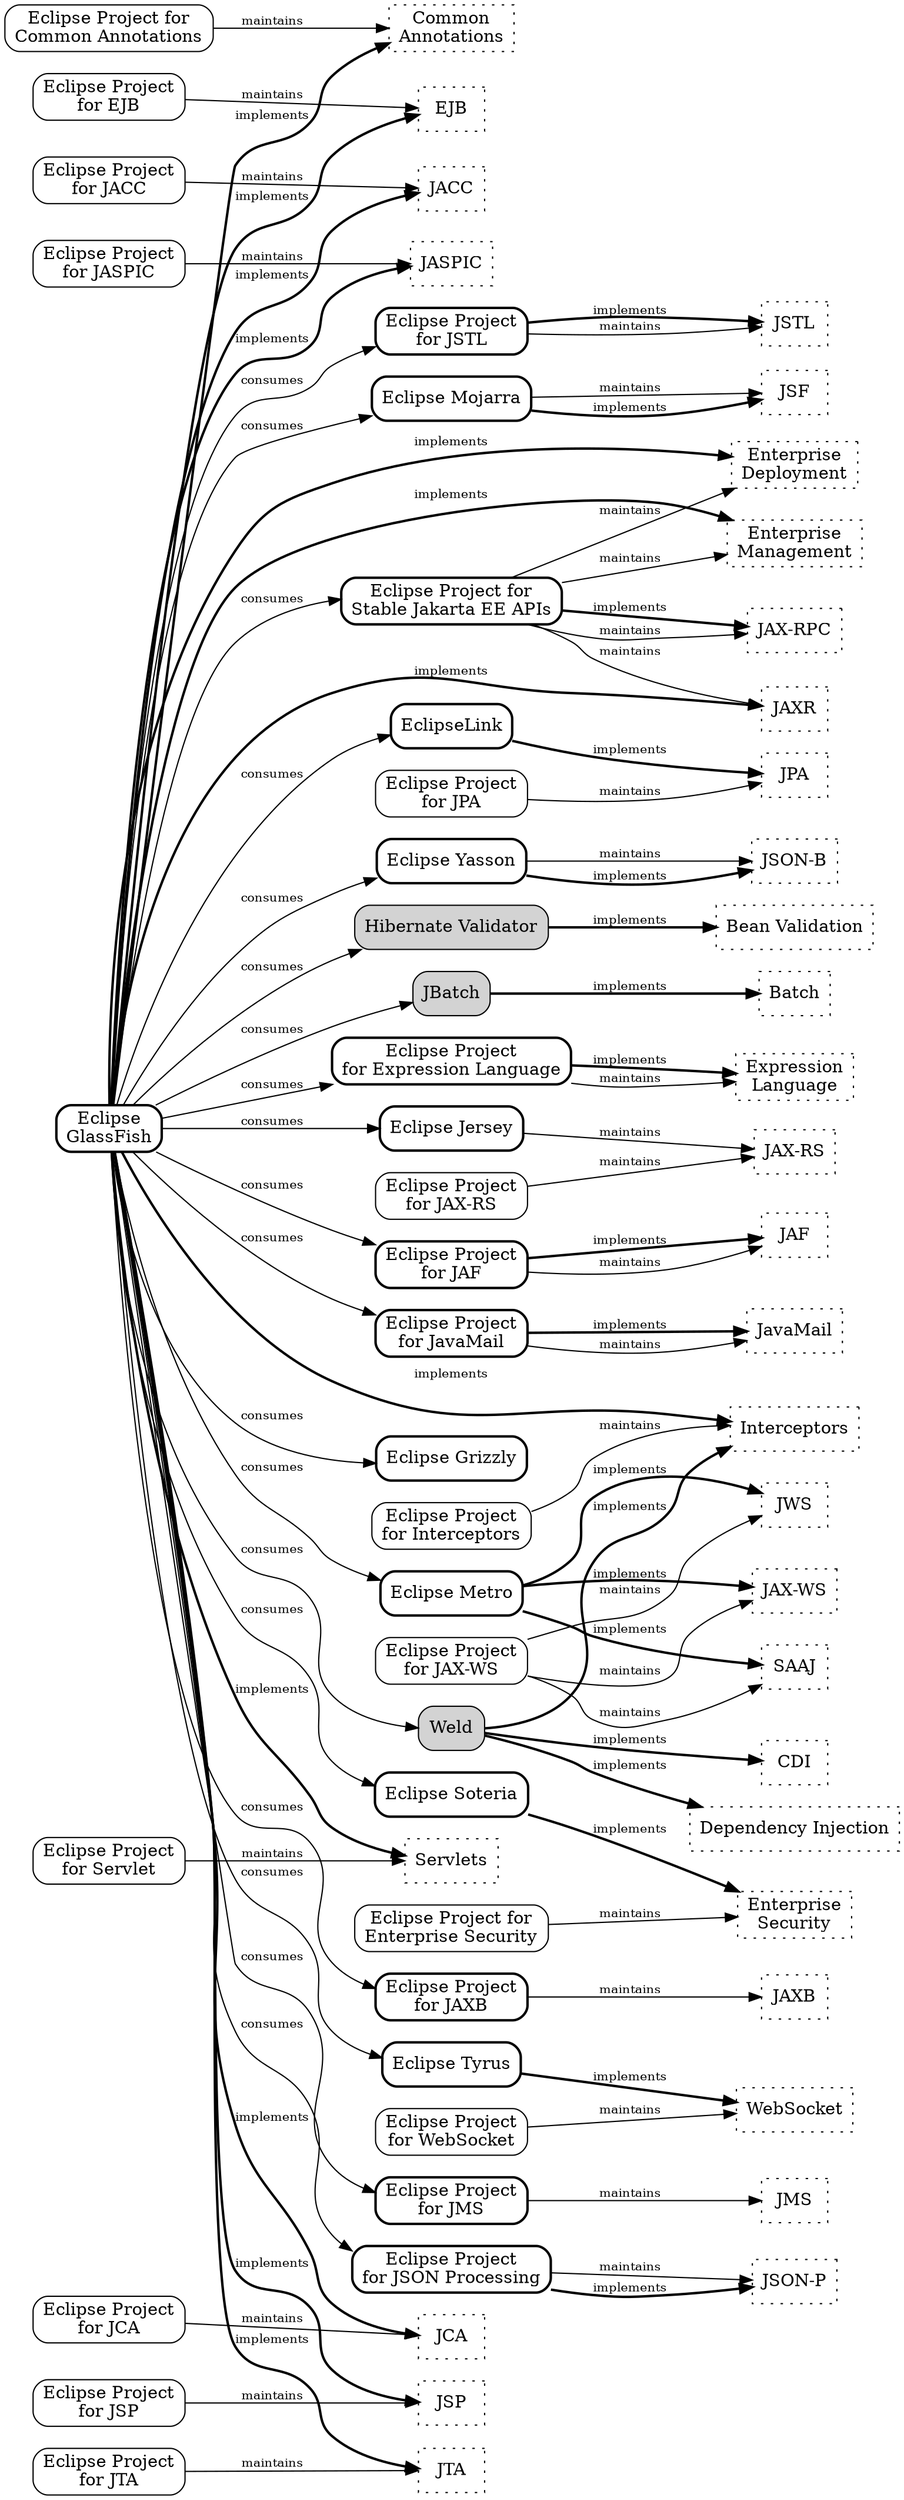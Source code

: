 /********************************************************************************
 * Copyright (c) 2018 Contributors to the Eclipse Foundation
 * 
 * See the NOTICE file(s) distributed with this work for additional
 * information regarding copyright ownership.
 * 
 * This program and the accompanying materials are made available under the
 * terms of the Eclipse Distribution License v. 1.0 which is available at
 * http://www.eclipse.org/org/documents/edl-v10.php.
 * 
 * SPDX-License-Identifier: BSD-3-Clause
 ********************************************************************************/

// This file defines a graph of the relationship between the
// EE4J Projects and the various specifications that make up
// Jakarta EE.
//
// Render using Graphviz.
// e.g. 
// > dot ee4j_dependencies.dot -Tsvg > dependencies.svg
//

digraph G {
	rankdir=LR;
	rank=same;

	// "Implementer" nodes.
	// Projects that provide implementations of the
	// specifications go here. All nodes that represent
	// projects are prefixed with "project_"
	node[ shape=box, style="rounded,bold" ]
	project_eclipselink[ label="EclipseLink", URL="https://projects.eclipse.org/projects/ee4j.eclipselink" ];
	project_el[ label="Eclipse Project\nfor Expression Language", URL="https://projects.eclipse.org/projects/ee4j.el" ];
	project_glassfish[ label="Eclipse\nGlassFish", URL="https://projects.eclipse.org/projects/ee4j.glassfish" ];
	project_grizzly[ label="Eclipse Grizzly", URL="https://projects.eclipse.org/projects/ee4j.grizzly" ];
	project_jaf[ label="Eclipse Project\nfor JAF", URL="https://projects.eclipse.org/proposals/eclipse-project-jaf" ];
	project_javamail[ label="Eclipse Project\nfor JavaMail", URL="https://projects.eclipse.org/projects/ee4j.javamail" ];
	project_jaxb[ label="Eclipse Project\nfor JAXB", URL="https://projects.eclipse.org/proposals/eclipse-project-jaxb" ];
	project_jersey[ label="Eclipse Jersey", URL="https://projects.eclipse.org/projects/ee4j.jersey" ];
	project_jms[ label="Eclipse Project\nfor JMS", URL="https://projects.eclipse.org/projects/ee4j.jms" ];
	project_jsonp[ label="Eclipse Project\nfor JSON Processing", URL="https://projects.eclipse.org/projects/ee4j.jsonp" ];
	project_jstl[ label="Eclipse Project\nfor JSTL", URL="https://projects.eclipse.org/projects/ee4j.jstl"  ];
	project_metro[ label="Eclipse Metro", URL="https://projects.eclipse.org/proposals/eclipse-metro" ];
	project_mojarra[ label="Eclipse Mojarra", URL="https://projects.eclipse.org/projects/ee4j.mojarra" ];
	project_soteria[ label="Eclipse Soteria", URL="https://projects.eclipse.org/projects/ee4j.soteria" ];
	project_stable[ label="Eclipse Project for\nStable Jakarta EE APIs", URL="https://projects.eclipse.org/projects/ee4j.jakartaee-stable" ];
	project_tyrus[ label="Eclipse Tyrus", URL="https://projects.eclipse.org/projects/ee4j.tyrus" ];
	project_yasson[ label="Eclipse Yasson", URL="https://projects.eclipse.org/projects/ee4j.yasson" ];

	// External "Implementer" nodes
	// These are open source projects that implement specifications
	// but are not hosted by the Eclipse Foundation
	node[ shape=box, style="rounded,filled" ]
	project_hv[ label="Hibernate Validator", URL="http://hibernate.org/validator" ];
	project_jbatch[ label="JBatch", URL="https://github.com/WASdev/standards.jsr352.jbatch" ];
	project_weld[ label="Weld", URL="http://weld.cdi-spec.org" ];

	// "Maintainer" nodes
	// A project is a maintainer when it is responsible
	// for maintaining a specification and API.
	node[ shape=box, style="rounded" ]
	// Leave this out for now; this project references all of the
	// other projects and so just makes the graph harder to understand
	// without adding any real value.
	//project_platform[ label="Eclipse Project for\nJakarta EE Platform", URL="https://projects.eclipse.org/proposals/eclipse-jakarta-ee-platform" ];

	project_ca[ label="Eclipse Project for\nCommon Annotations", URL="https://projects.eclipse.org/projects/ee4j.ca" ];
	project_ejb[ label="Eclipse Project\nfor EJB", URL="https://projects.eclipse.org/proposals/eclipse-project-ejb" ];
	project_es[ label="Eclipse Project for\nEnterprise Security", URL="https://projects.eclipse.org/projects/ee4j.es/" ];
	project_interceptors[ label="Eclipse Project\nfor Interceptors", URL="https://projects.eclipse.org/proposals/eclipse-project-interceptors" ];
	project_jacc[label="Eclipse Project\nfor JACC", URL="https://projects.eclipse.org/projects/ee4j.jacc" ];
	project_jaspic[label="Eclipse Project\nfor JASPIC", URL="https://projects.eclipse.org/projects/ee4j.jaspic" ]; 
	project_jca[ label="Eclipse Project\nfor JCA", URL="https://projects.eclipse.org/proposals/eclipse-project-jca" ];
	project_jaxrs[ label="Eclipse Project\nfor JAX-RS", URL="https://projects.eclipse.org/projects/ee4j.jaxrs" ];
	project_jaxws[ label="Eclipse Project\nfor JAX-WS", URL="https://projects.eclipse.org/proposals/eclipse-project-jax-ws" ];
	project_jpa[ label="Eclipse Project\nfor JPA", URL="https://projects.eclipse.org/projects/ee4j.jpa" ]
	project_jsp[ label="Eclipse Project\nfor JSP", URL="https://projects.eclipse.org/projects/ee4j.jsp" ];
	project_jta[ label="Eclipse Project\nfor JTA", URL="https://projects.eclipse.org/projects/ee4j.jta" ];
	project_servlet[ label="Eclipse Project\nfor Servlet", URL="https://projects.eclipse.org/projects/ee4j.servlet" ];
	project_websocket[ label="Eclipse Project\nfor WebSocket", URL="https://projects.eclipse.org/projects/ee4j.websocket" ];

	// "Specification" nodes
	// Every specification gets a node. Specifications are
	// not projects. There is, at least in many cases, a
	// one-to-one relationship between projects and specifications
	// (e.g. "Eclipse Project for JPA" maintains the JPA specification),
	// But there are other relationships.
	node[ shape=box, style=dotted ];
	ca[ label="Common\nAnnotations" ];
	ejb[ label="EJB" ];
	el[ label="Expression\nLanguage" ];
	es[ label="Enterprise\nSecurity" ];
	interceptors[ label="Interceptors" ];
	jacc[label="JACC"];
	jaf[ label="JAF" ];
	javamail[ label="JavaMail" ];
	jaspic[label="JASPIC"]; 
	jaxws[ label="JAX-WS" ];
	jws[ label="JWS" ];
	jaxb[ label="JAXB" ];
	jaxrs[ label="JAX-RS" ];
	// jakartaee[ label="Jakarta EE Platform" ];
	jca[ label="JCA" ];
	jms[ label="JMS" ];
	jpa[ label="JPA" ];
	jsonb[ label="JSON-B" ];
	jsonp[ label="JSON-P" ];
	jsf[ label="JSF" ];
	jsp[ label="JSP" ];
	jstl[ label="JSTL" ];
	jta[ label="JTA" ];
	deployment[ label="Enterprise\nDeployment" ];
	management[ label="Enterprise\nManagement" ];
	jaxr[ label="JAXR" ];
	servlet[ label="Servlets" ];
	websocket[ label="WebSocket" ];
	jaxrpc[ label="JAX-RPC" ];
	saaj[ label="SAAJ" ];
	cdi[ label="CDI" ];
	di[ label="Dependency Injection" ];
	bv[ label="Bean Validation" ];
	batch[ label="Batch" ];

	edge[ fontsize=10 ];

	// References between specifications.
	// e.g. EJB requires Interceptors, JTA, ...
	edge[ label="requires", style="dashed" ];
	/*
	 * Commented out because it makes the picture much more clear.
	 *
	jakartaee -> ca;
	jakartaee -> ejb;
	jakartaee -> el;
	jakartaee -> es;
	jakartaee -> jacc;
	jakartaee -> jaf;
	jakartaee -> javamail;
	jakartaee -> jaspic;
	jakartaee -> jaxb;
	jakartaee -> jaxrs;
	jakartaee -> jaxws;
	jakartaee -> jws;
	jakartaee -> jca;
	jakartaee -> jms;
	jakartaee -> jpa;
	jakartaee -> jsonb;
	jakartaee -> jsonp;
	jakartaee -> jsf;
	jakartaee -> jsp;
	jakartaee -> jstl;
	jakartaee -> jta;
	jakartaee -> management;
	jakartaee -> servlet;
	jakartaee -> websocket;
	jakartaee -> jaxrpc;
	jakartaee -> cdi;
	jakartaee -> bv;
	jakartaee -> batch;
	*/

	/*
	ejb -> interceptors;
	ejb -> jta;
	ejb -> jms;
	jsf -> jsp;
	jstl -> jsp;
	jsp -> servlet;
	jsp -> el;
	javamail -> jaf;
	jaxws -> jaf;
	es -> jaspic;
	cdi -> di;
*/
	// Relationships between reference implementations
	// and the specification that they implement.
	edge[ label="implements", style="solid,bold" ];
	project_eclipselink -> jpa;
	project_el -> el
	project_glassfish -> ca;
	project_glassfish -> servlet;
	project_glassfish -> jsp;
	project_glassfish -> jca;
	// project_glassfish -> jakartaee;
	project_glassfish -> ejb;
	project_glassfish -> deployment;
	project_glassfish -> management;
	project_glassfish -> interceptors;
	project_glassfish -> jta;
	project_glassfish -> jaspic;
	project_glassfish -> jacc;
	project_glassfish -> jaxr;
	project_hv -> bv;
	project_jaf -> jaf
	project_javamail -> javamail;
	project_jbatch -> batch;
	project_jsonp -> jsonp
	project_jstl -> jstl
	project_mojarra -> jsf;
	project_metro -> jaxws;
	project_metro -> jws;
	project_metro -> saaj;
	project_soteria -> es;
	project_stable -> jaxrpc
	project_tyrus -> websocket;
	project_weld -> cdi;
	project_weld -> di;
	project_weld -> interceptors;
	project_yasson -> jsonb

	// Relationships between projects and the specs
	// that they maintain
	edge[ label="maintains", style="solid" ]
	// project_platform -> jakartaee;
	project_ca -> ca;
	project_ejb -> ejb;
	project_el -> el;
	project_es -> es;
	project_interceptors -> interceptors;
	project_jacc -> jacc;
	project_jaf -> jaf;
	project_javamail -> javamail;
	project_jaspic -> jaspic;
	project_jaxb -> jaxb;
	project_jaxrs -> jaxrs;
	project_jaxws -> jaxws;
	project_jaxws -> jws;
	project_jaxws -> saaj;
	project_jca -> jca;
	project_jersey -> jaxrs;
	project_jms -> jms;
	project_jpa -> jpa;
	project_jsonp -> jsonp;
	project_jsp -> jsp;
	project_jstl -> jstl;
	project_jta -> jta;
	project_mojarra -> jsf;
	project_servlet -> servlet;
	project_stable -> deployment;
	project_stable -> management;
	project_stable -> jaxr;
	project_stable -> jaxrpc;
	project_websocket -> websocket;
	project_yasson -> jsonb;

	// Straight up consumption. One RI project consumes
	// the RI from another project.
	edge[ label="consumes" ];
	project_glassfish -> project_eclipselink;
	project_glassfish -> project_el;
	project_glassfish -> project_grizzly;
	project_glassfish -> project_hv;
	project_glassfish -> project_jaf;
	project_glassfish -> project_javamail;
	project_glassfish -> project_jaxb;
	project_glassfish -> project_jbatch;
	project_glassfish -> project_jersey;
	project_glassfish -> project_jms;
	project_glassfish -> project_jsonp;
	project_glassfish -> project_jstl;
	project_glassfish -> project_metro;
	project_glassfish -> project_mojarra;
	project_glassfish -> project_soteria;
	project_glassfish -> project_stable;
	project_glassfish -> project_tyrus;
	project_glassfish -> project_weld;
	project_glassfish -> project_yasson;
}

